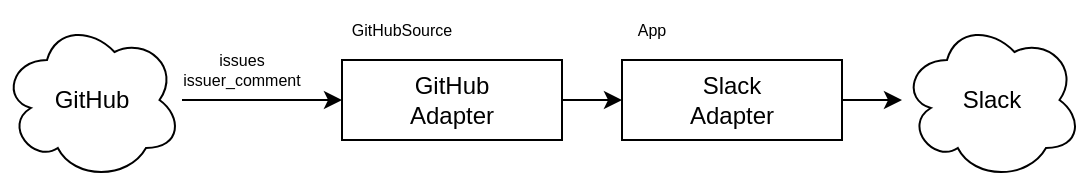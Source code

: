 <mxfile version="20.3.0" type="device"><diagram id="46B4IyJuNGI6z4sR3Q5C" name="Page-1"><mxGraphModel dx="1106" dy="784" grid="1" gridSize="10" guides="1" tooltips="1" connect="1" arrows="1" fold="1" page="1" pageScale="1" pageWidth="1100" pageHeight="850" math="0" shadow="0"><root><mxCell id="0"/><mxCell id="1" parent="0"/><mxCell id="rsSsC4IYRs_ZIfYihBS5-8" value="" style="edgeStyle=orthogonalEdgeStyle;rounded=0;orthogonalLoop=1;jettySize=auto;html=1;" edge="1" parent="1" source="rsSsC4IYRs_ZIfYihBS5-2" target="rsSsC4IYRs_ZIfYihBS5-5"><mxGeometry relative="1" as="geometry"/></mxCell><mxCell id="rsSsC4IYRs_ZIfYihBS5-2" value="GitHub" style="ellipse;shape=cloud;whiteSpace=wrap;html=1;" vertex="1" parent="1"><mxGeometry x="70" y="480" width="90" height="80" as="geometry"/></mxCell><mxCell id="rsSsC4IYRs_ZIfYihBS5-9" value="" style="edgeStyle=orthogonalEdgeStyle;rounded=0;orthogonalLoop=1;jettySize=auto;html=1;" edge="1" parent="1" source="rsSsC4IYRs_ZIfYihBS5-5" target="rsSsC4IYRs_ZIfYihBS5-6"><mxGeometry relative="1" as="geometry"/></mxCell><mxCell id="rsSsC4IYRs_ZIfYihBS5-5" value="GitHub&lt;br&gt;Adapter" style="rounded=0;whiteSpace=wrap;html=1;" vertex="1" parent="1"><mxGeometry x="240" y="500" width="110" height="40" as="geometry"/></mxCell><mxCell id="rsSsC4IYRs_ZIfYihBS5-10" value="" style="edgeStyle=orthogonalEdgeStyle;rounded=0;orthogonalLoop=1;jettySize=auto;html=1;" edge="1" parent="1" source="rsSsC4IYRs_ZIfYihBS5-6" target="rsSsC4IYRs_ZIfYihBS5-7"><mxGeometry relative="1" as="geometry"/></mxCell><mxCell id="rsSsC4IYRs_ZIfYihBS5-6" value="Slack&lt;br&gt;Adapter" style="rounded=0;whiteSpace=wrap;html=1;" vertex="1" parent="1"><mxGeometry x="380" y="500" width="110" height="40" as="geometry"/></mxCell><mxCell id="rsSsC4IYRs_ZIfYihBS5-7" value="Slack" style="ellipse;shape=cloud;whiteSpace=wrap;html=1;" vertex="1" parent="1"><mxGeometry x="520" y="480" width="90" height="80" as="geometry"/></mxCell><mxCell id="rsSsC4IYRs_ZIfYihBS5-11" value="App" style="text;html=1;strokeColor=none;fillColor=none;align=center;verticalAlign=middle;whiteSpace=wrap;rounded=0;fontSize=8;" vertex="1" parent="1"><mxGeometry x="380" y="470" width="30" height="30" as="geometry"/></mxCell><mxCell id="rsSsC4IYRs_ZIfYihBS5-12" value="GitHubSource" style="text;html=1;strokeColor=none;fillColor=none;align=center;verticalAlign=middle;whiteSpace=wrap;rounded=0;fontSize=8;" vertex="1" parent="1"><mxGeometry x="240" y="470" width="60" height="30" as="geometry"/></mxCell><mxCell id="rsSsC4IYRs_ZIfYihBS5-13" value="issues&lt;br&gt;issuer_comment" style="text;html=1;strokeColor=none;fillColor=none;align=center;verticalAlign=middle;whiteSpace=wrap;rounded=0;fontSize=8;" vertex="1" parent="1"><mxGeometry x="160" y="490" width="60" height="30" as="geometry"/></mxCell></root></mxGraphModel></diagram></mxfile>